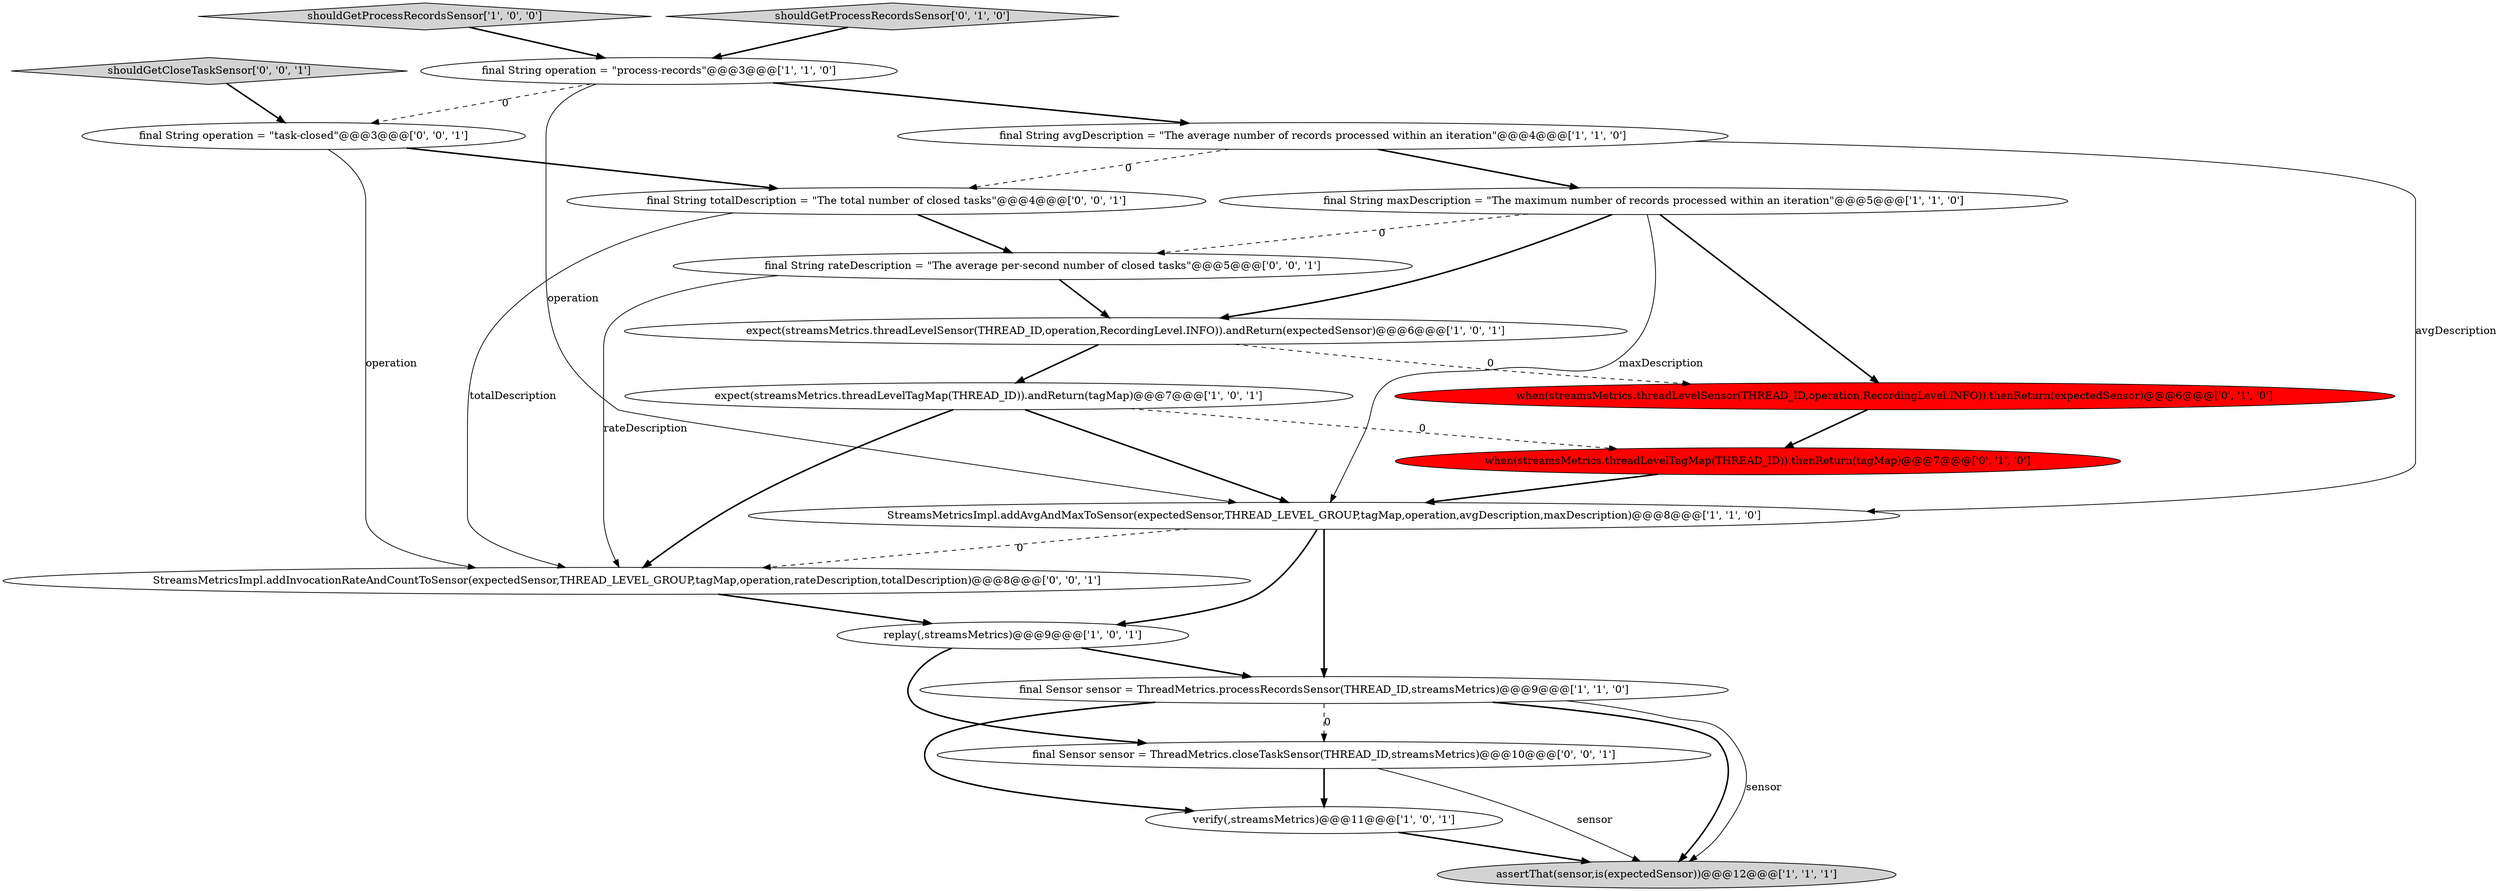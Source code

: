 digraph {
0 [style = filled, label = "verify(,streamsMetrics)@@@11@@@['1', '0', '1']", fillcolor = white, shape = ellipse image = "AAA0AAABBB1BBB"];
4 [style = filled, label = "final String operation = \"process-records\"@@@3@@@['1', '1', '0']", fillcolor = white, shape = ellipse image = "AAA0AAABBB1BBB"];
17 [style = filled, label = "final String operation = \"task-closed\"@@@3@@@['0', '0', '1']", fillcolor = white, shape = ellipse image = "AAA0AAABBB3BBB"];
2 [style = filled, label = "final String maxDescription = \"The maximum number of records processed within an iteration\"@@@5@@@['1', '1', '0']", fillcolor = white, shape = ellipse image = "AAA0AAABBB1BBB"];
12 [style = filled, label = "when(streamsMetrics.threadLevelTagMap(THREAD_ID)).thenReturn(tagMap)@@@7@@@['0', '1', '0']", fillcolor = red, shape = ellipse image = "AAA1AAABBB2BBB"];
9 [style = filled, label = "assertThat(sensor,is(expectedSensor))@@@12@@@['1', '1', '1']", fillcolor = lightgray, shape = ellipse image = "AAA0AAABBB1BBB"];
14 [style = filled, label = "final String totalDescription = \"The total number of closed tasks\"@@@4@@@['0', '0', '1']", fillcolor = white, shape = ellipse image = "AAA0AAABBB3BBB"];
15 [style = filled, label = "final Sensor sensor = ThreadMetrics.closeTaskSensor(THREAD_ID,streamsMetrics)@@@10@@@['0', '0', '1']", fillcolor = white, shape = ellipse image = "AAA0AAABBB3BBB"];
16 [style = filled, label = "shouldGetCloseTaskSensor['0', '0', '1']", fillcolor = lightgray, shape = diamond image = "AAA0AAABBB3BBB"];
10 [style = filled, label = "replay(,streamsMetrics)@@@9@@@['1', '0', '1']", fillcolor = white, shape = ellipse image = "AAA0AAABBB1BBB"];
8 [style = filled, label = "final String avgDescription = \"The average number of records processed within an iteration\"@@@4@@@['1', '1', '0']", fillcolor = white, shape = ellipse image = "AAA0AAABBB1BBB"];
19 [style = filled, label = "final String rateDescription = \"The average per-second number of closed tasks\"@@@5@@@['0', '0', '1']", fillcolor = white, shape = ellipse image = "AAA0AAABBB3BBB"];
6 [style = filled, label = "expect(streamsMetrics.threadLevelSensor(THREAD_ID,operation,RecordingLevel.INFO)).andReturn(expectedSensor)@@@6@@@['1', '0', '1']", fillcolor = white, shape = ellipse image = "AAA0AAABBB1BBB"];
13 [style = filled, label = "when(streamsMetrics.threadLevelSensor(THREAD_ID,operation,RecordingLevel.INFO)).thenReturn(expectedSensor)@@@6@@@['0', '1', '0']", fillcolor = red, shape = ellipse image = "AAA1AAABBB2BBB"];
5 [style = filled, label = "shouldGetProcessRecordsSensor['1', '0', '0']", fillcolor = lightgray, shape = diamond image = "AAA0AAABBB1BBB"];
11 [style = filled, label = "shouldGetProcessRecordsSensor['0', '1', '0']", fillcolor = lightgray, shape = diamond image = "AAA0AAABBB2BBB"];
7 [style = filled, label = "expect(streamsMetrics.threadLevelTagMap(THREAD_ID)).andReturn(tagMap)@@@7@@@['1', '0', '1']", fillcolor = white, shape = ellipse image = "AAA0AAABBB1BBB"];
1 [style = filled, label = "StreamsMetricsImpl.addAvgAndMaxToSensor(expectedSensor,THREAD_LEVEL_GROUP,tagMap,operation,avgDescription,maxDescription)@@@8@@@['1', '1', '0']", fillcolor = white, shape = ellipse image = "AAA0AAABBB1BBB"];
18 [style = filled, label = "StreamsMetricsImpl.addInvocationRateAndCountToSensor(expectedSensor,THREAD_LEVEL_GROUP,tagMap,operation,rateDescription,totalDescription)@@@8@@@['0', '0', '1']", fillcolor = white, shape = ellipse image = "AAA0AAABBB3BBB"];
3 [style = filled, label = "final Sensor sensor = ThreadMetrics.processRecordsSensor(THREAD_ID,streamsMetrics)@@@9@@@['1', '1', '0']", fillcolor = white, shape = ellipse image = "AAA0AAABBB1BBB"];
14->18 [style = solid, label="totalDescription"];
0->9 [style = bold, label=""];
2->19 [style = dashed, label="0"];
7->1 [style = bold, label=""];
19->18 [style = solid, label="rateDescription"];
10->15 [style = bold, label=""];
4->17 [style = dashed, label="0"];
2->6 [style = bold, label=""];
8->1 [style = solid, label="avgDescription"];
11->4 [style = bold, label=""];
1->3 [style = bold, label=""];
10->3 [style = bold, label=""];
14->19 [style = bold, label=""];
1->18 [style = dashed, label="0"];
16->17 [style = bold, label=""];
8->14 [style = dashed, label="0"];
19->6 [style = bold, label=""];
12->1 [style = bold, label=""];
4->1 [style = solid, label="operation"];
3->0 [style = bold, label=""];
2->13 [style = bold, label=""];
3->9 [style = bold, label=""];
13->12 [style = bold, label=""];
6->13 [style = dashed, label="0"];
18->10 [style = bold, label=""];
8->2 [style = bold, label=""];
2->1 [style = solid, label="maxDescription"];
17->14 [style = bold, label=""];
15->0 [style = bold, label=""];
5->4 [style = bold, label=""];
7->18 [style = bold, label=""];
7->12 [style = dashed, label="0"];
3->15 [style = dashed, label="0"];
4->8 [style = bold, label=""];
3->9 [style = solid, label="sensor"];
6->7 [style = bold, label=""];
1->10 [style = bold, label=""];
17->18 [style = solid, label="operation"];
15->9 [style = solid, label="sensor"];
}
